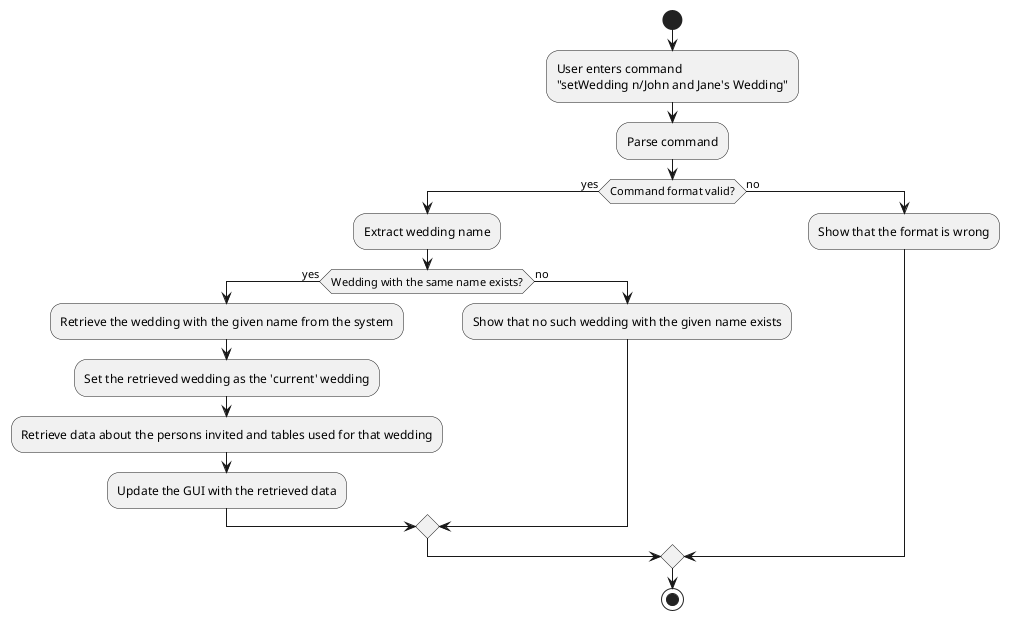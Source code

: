 @startuml
start

:User enters command
"setWedding n/John and Jane's Wedding";

:Parse command;

if (Command format valid?) then (yes)
  :Extract wedding name;
  if (Wedding with the same name exists?) then (yes)
    :Retrieve the wedding with the given name from the system;
    :Set the retrieved wedding as the 'current' wedding;
    :Retrieve data about the persons invited and tables used for that wedding;
    :Update the GUI with the retrieved data;
  else (no)
    :Show that no such wedding with the given name exists;
  endif
else (no)
  :Show that the format is wrong;
endif

stop
@enduml
